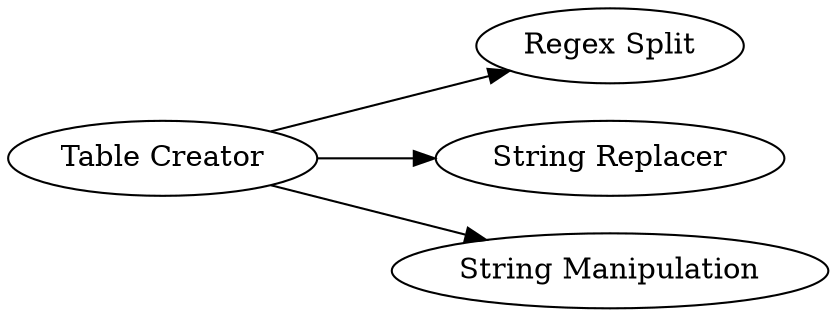 digraph {
	1 [label="Table Creator"]
	2 [label="Regex Split"]
	3 [label="String Replacer"]
	4 [label="String Manipulation"]
	1 -> 3
	1 -> 2
	1 -> 4
	rankdir=LR
}
